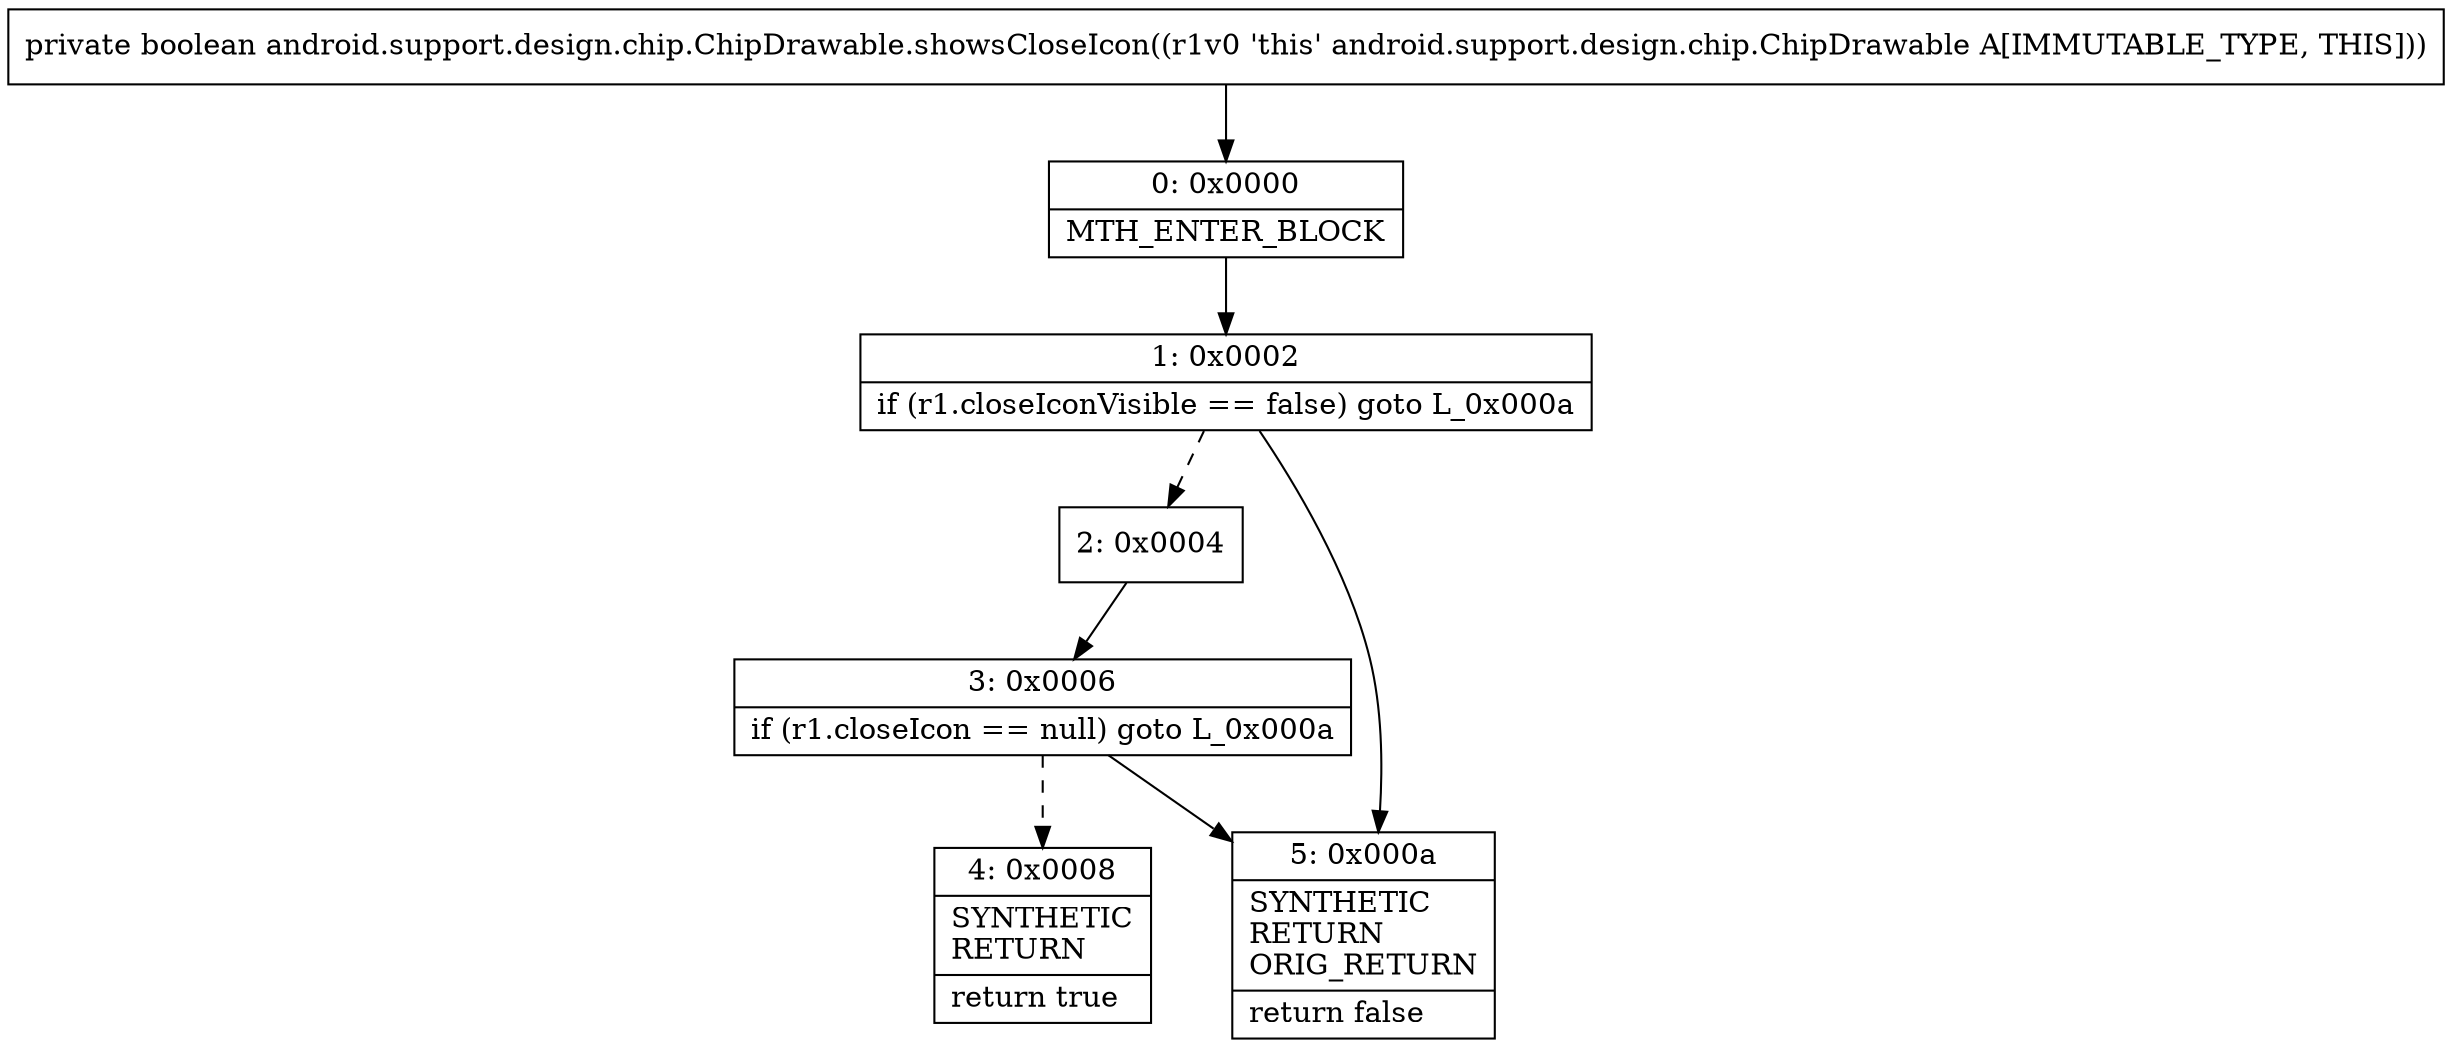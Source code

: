 digraph "CFG forandroid.support.design.chip.ChipDrawable.showsCloseIcon()Z" {
Node_0 [shape=record,label="{0\:\ 0x0000|MTH_ENTER_BLOCK\l}"];
Node_1 [shape=record,label="{1\:\ 0x0002|if (r1.closeIconVisible == false) goto L_0x000a\l}"];
Node_2 [shape=record,label="{2\:\ 0x0004}"];
Node_3 [shape=record,label="{3\:\ 0x0006|if (r1.closeIcon == null) goto L_0x000a\l}"];
Node_4 [shape=record,label="{4\:\ 0x0008|SYNTHETIC\lRETURN\l|return true\l}"];
Node_5 [shape=record,label="{5\:\ 0x000a|SYNTHETIC\lRETURN\lORIG_RETURN\l|return false\l}"];
MethodNode[shape=record,label="{private boolean android.support.design.chip.ChipDrawable.showsCloseIcon((r1v0 'this' android.support.design.chip.ChipDrawable A[IMMUTABLE_TYPE, THIS])) }"];
MethodNode -> Node_0;
Node_0 -> Node_1;
Node_1 -> Node_2[style=dashed];
Node_1 -> Node_5;
Node_2 -> Node_3;
Node_3 -> Node_4[style=dashed];
Node_3 -> Node_5;
}

